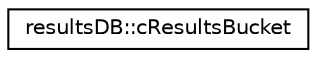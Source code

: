 digraph G
{
  edge [fontname="Helvetica",fontsize="10",labelfontname="Helvetica",labelfontsize="10"];
  node [fontname="Helvetica",fontsize="10",shape=record];
  rankdir="LR";
  Node1 [label="resultsDB::cResultsBucket",height=0.2,width=0.4,color="black", fillcolor="white", style="filled",URL="$classresultsDB_1_1cResultsBucket.html"];
}
